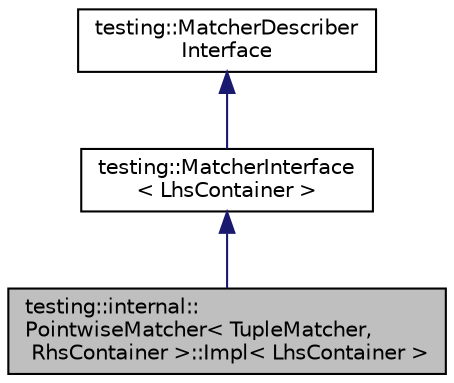digraph "testing::internal::PointwiseMatcher&lt; TupleMatcher, RhsContainer &gt;::Impl&lt; LhsContainer &gt;"
{
  edge [fontname="Helvetica",fontsize="10",labelfontname="Helvetica",labelfontsize="10"];
  node [fontname="Helvetica",fontsize="10",shape=record];
  Node1 [label="testing::internal::\lPointwiseMatcher\< TupleMatcher,\l RhsContainer \>::Impl\< LhsContainer \>",height=0.2,width=0.4,color="black", fillcolor="grey75", style="filled", fontcolor="black"];
  Node2 -> Node1 [dir="back",color="midnightblue",fontsize="10",style="solid"];
  Node2 [label="testing::MatcherInterface\l\< LhsContainer \>",height=0.2,width=0.4,color="black", fillcolor="white", style="filled",URL="$classtesting_1_1_matcher_interface.html"];
  Node3 -> Node2 [dir="back",color="midnightblue",fontsize="10",style="solid"];
  Node3 [label="testing::MatcherDescriber\lInterface",height=0.2,width=0.4,color="black", fillcolor="white", style="filled",URL="$classtesting_1_1_matcher_describer_interface.html"];
}
